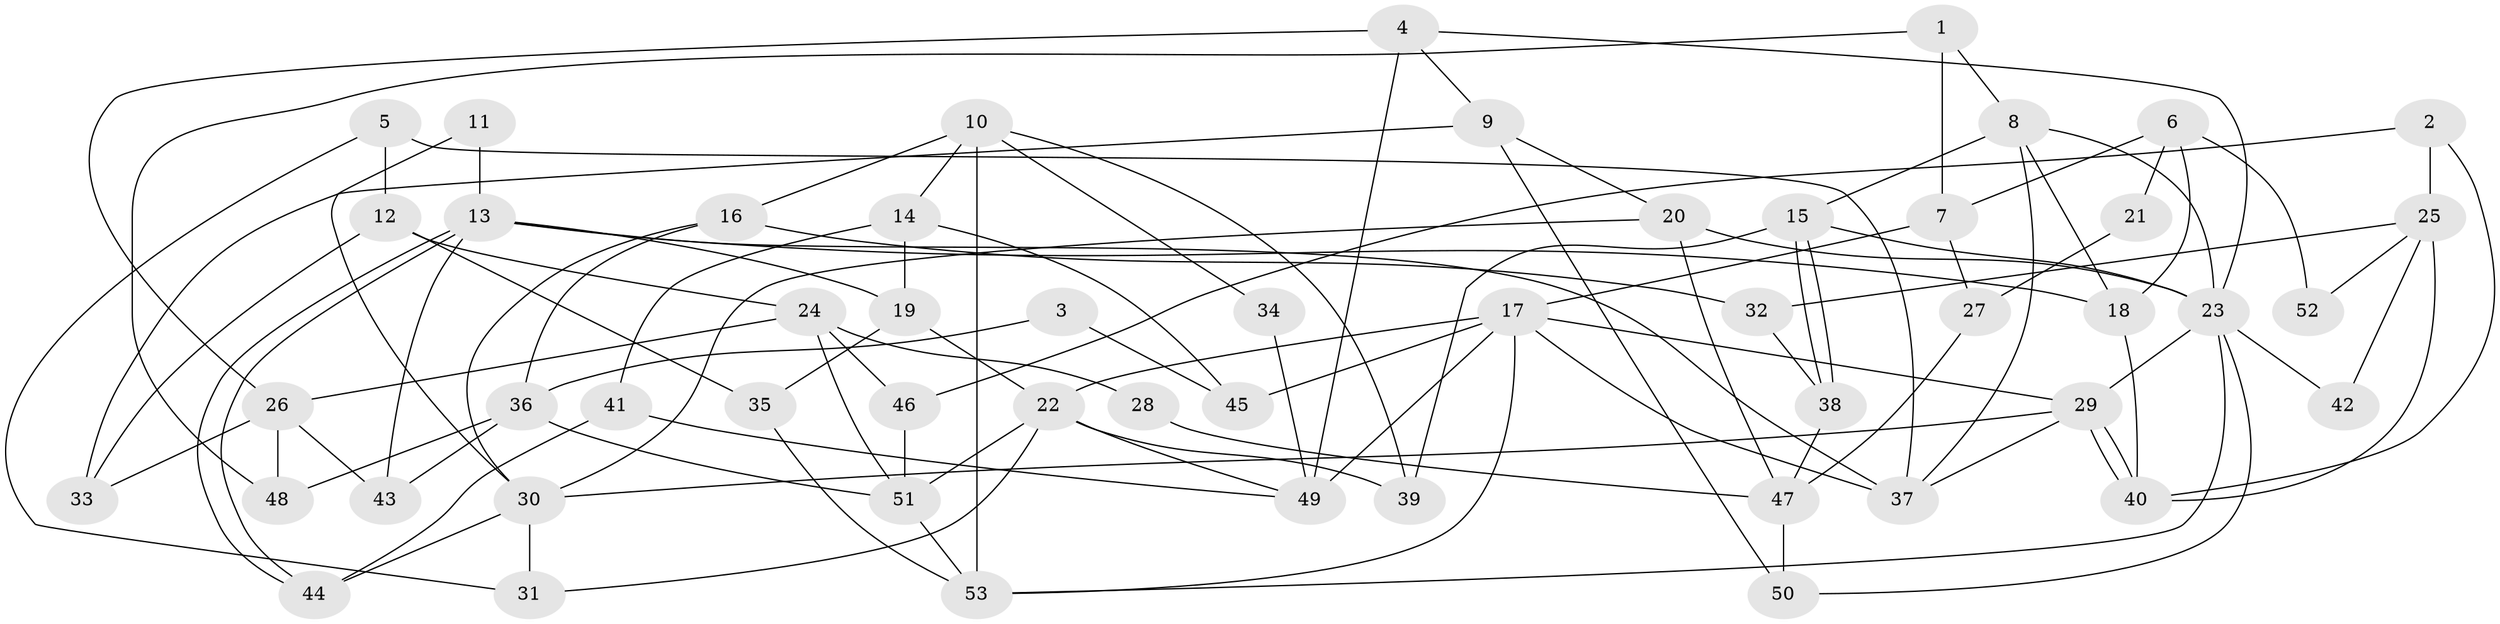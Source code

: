 // Generated by graph-tools (version 1.1) at 2025/15/03/09/25 04:15:11]
// undirected, 53 vertices, 106 edges
graph export_dot {
graph [start="1"]
  node [color=gray90,style=filled];
  1;
  2;
  3;
  4;
  5;
  6;
  7;
  8;
  9;
  10;
  11;
  12;
  13;
  14;
  15;
  16;
  17;
  18;
  19;
  20;
  21;
  22;
  23;
  24;
  25;
  26;
  27;
  28;
  29;
  30;
  31;
  32;
  33;
  34;
  35;
  36;
  37;
  38;
  39;
  40;
  41;
  42;
  43;
  44;
  45;
  46;
  47;
  48;
  49;
  50;
  51;
  52;
  53;
  1 -- 48;
  1 -- 8;
  1 -- 7;
  2 -- 46;
  2 -- 40;
  2 -- 25;
  3 -- 45;
  3 -- 36;
  4 -- 49;
  4 -- 23;
  4 -- 9;
  4 -- 26;
  5 -- 31;
  5 -- 37;
  5 -- 12;
  6 -- 18;
  6 -- 7;
  6 -- 21;
  6 -- 52;
  7 -- 17;
  7 -- 27;
  8 -- 15;
  8 -- 37;
  8 -- 18;
  8 -- 23;
  9 -- 20;
  9 -- 33;
  9 -- 50;
  10 -- 14;
  10 -- 39;
  10 -- 16;
  10 -- 34;
  10 -- 53;
  11 -- 30;
  11 -- 13;
  12 -- 33;
  12 -- 24;
  12 -- 35;
  13 -- 44;
  13 -- 44;
  13 -- 37;
  13 -- 18;
  13 -- 19;
  13 -- 43;
  14 -- 41;
  14 -- 19;
  14 -- 45;
  15 -- 38;
  15 -- 38;
  15 -- 23;
  15 -- 39;
  16 -- 30;
  16 -- 32;
  16 -- 36;
  17 -- 22;
  17 -- 53;
  17 -- 29;
  17 -- 37;
  17 -- 45;
  17 -- 49;
  18 -- 40;
  19 -- 35;
  19 -- 22;
  20 -- 47;
  20 -- 23;
  20 -- 30;
  21 -- 27;
  22 -- 51;
  22 -- 31;
  22 -- 39;
  22 -- 49;
  23 -- 29;
  23 -- 42;
  23 -- 50;
  23 -- 53;
  24 -- 26;
  24 -- 28;
  24 -- 46;
  24 -- 51;
  25 -- 40;
  25 -- 32;
  25 -- 42;
  25 -- 52;
  26 -- 43;
  26 -- 33;
  26 -- 48;
  27 -- 47;
  28 -- 47;
  29 -- 40;
  29 -- 40;
  29 -- 30;
  29 -- 37;
  30 -- 31;
  30 -- 44;
  32 -- 38;
  34 -- 49;
  35 -- 53;
  36 -- 51;
  36 -- 43;
  36 -- 48;
  38 -- 47;
  41 -- 44;
  41 -- 49;
  46 -- 51;
  47 -- 50;
  51 -- 53;
}
